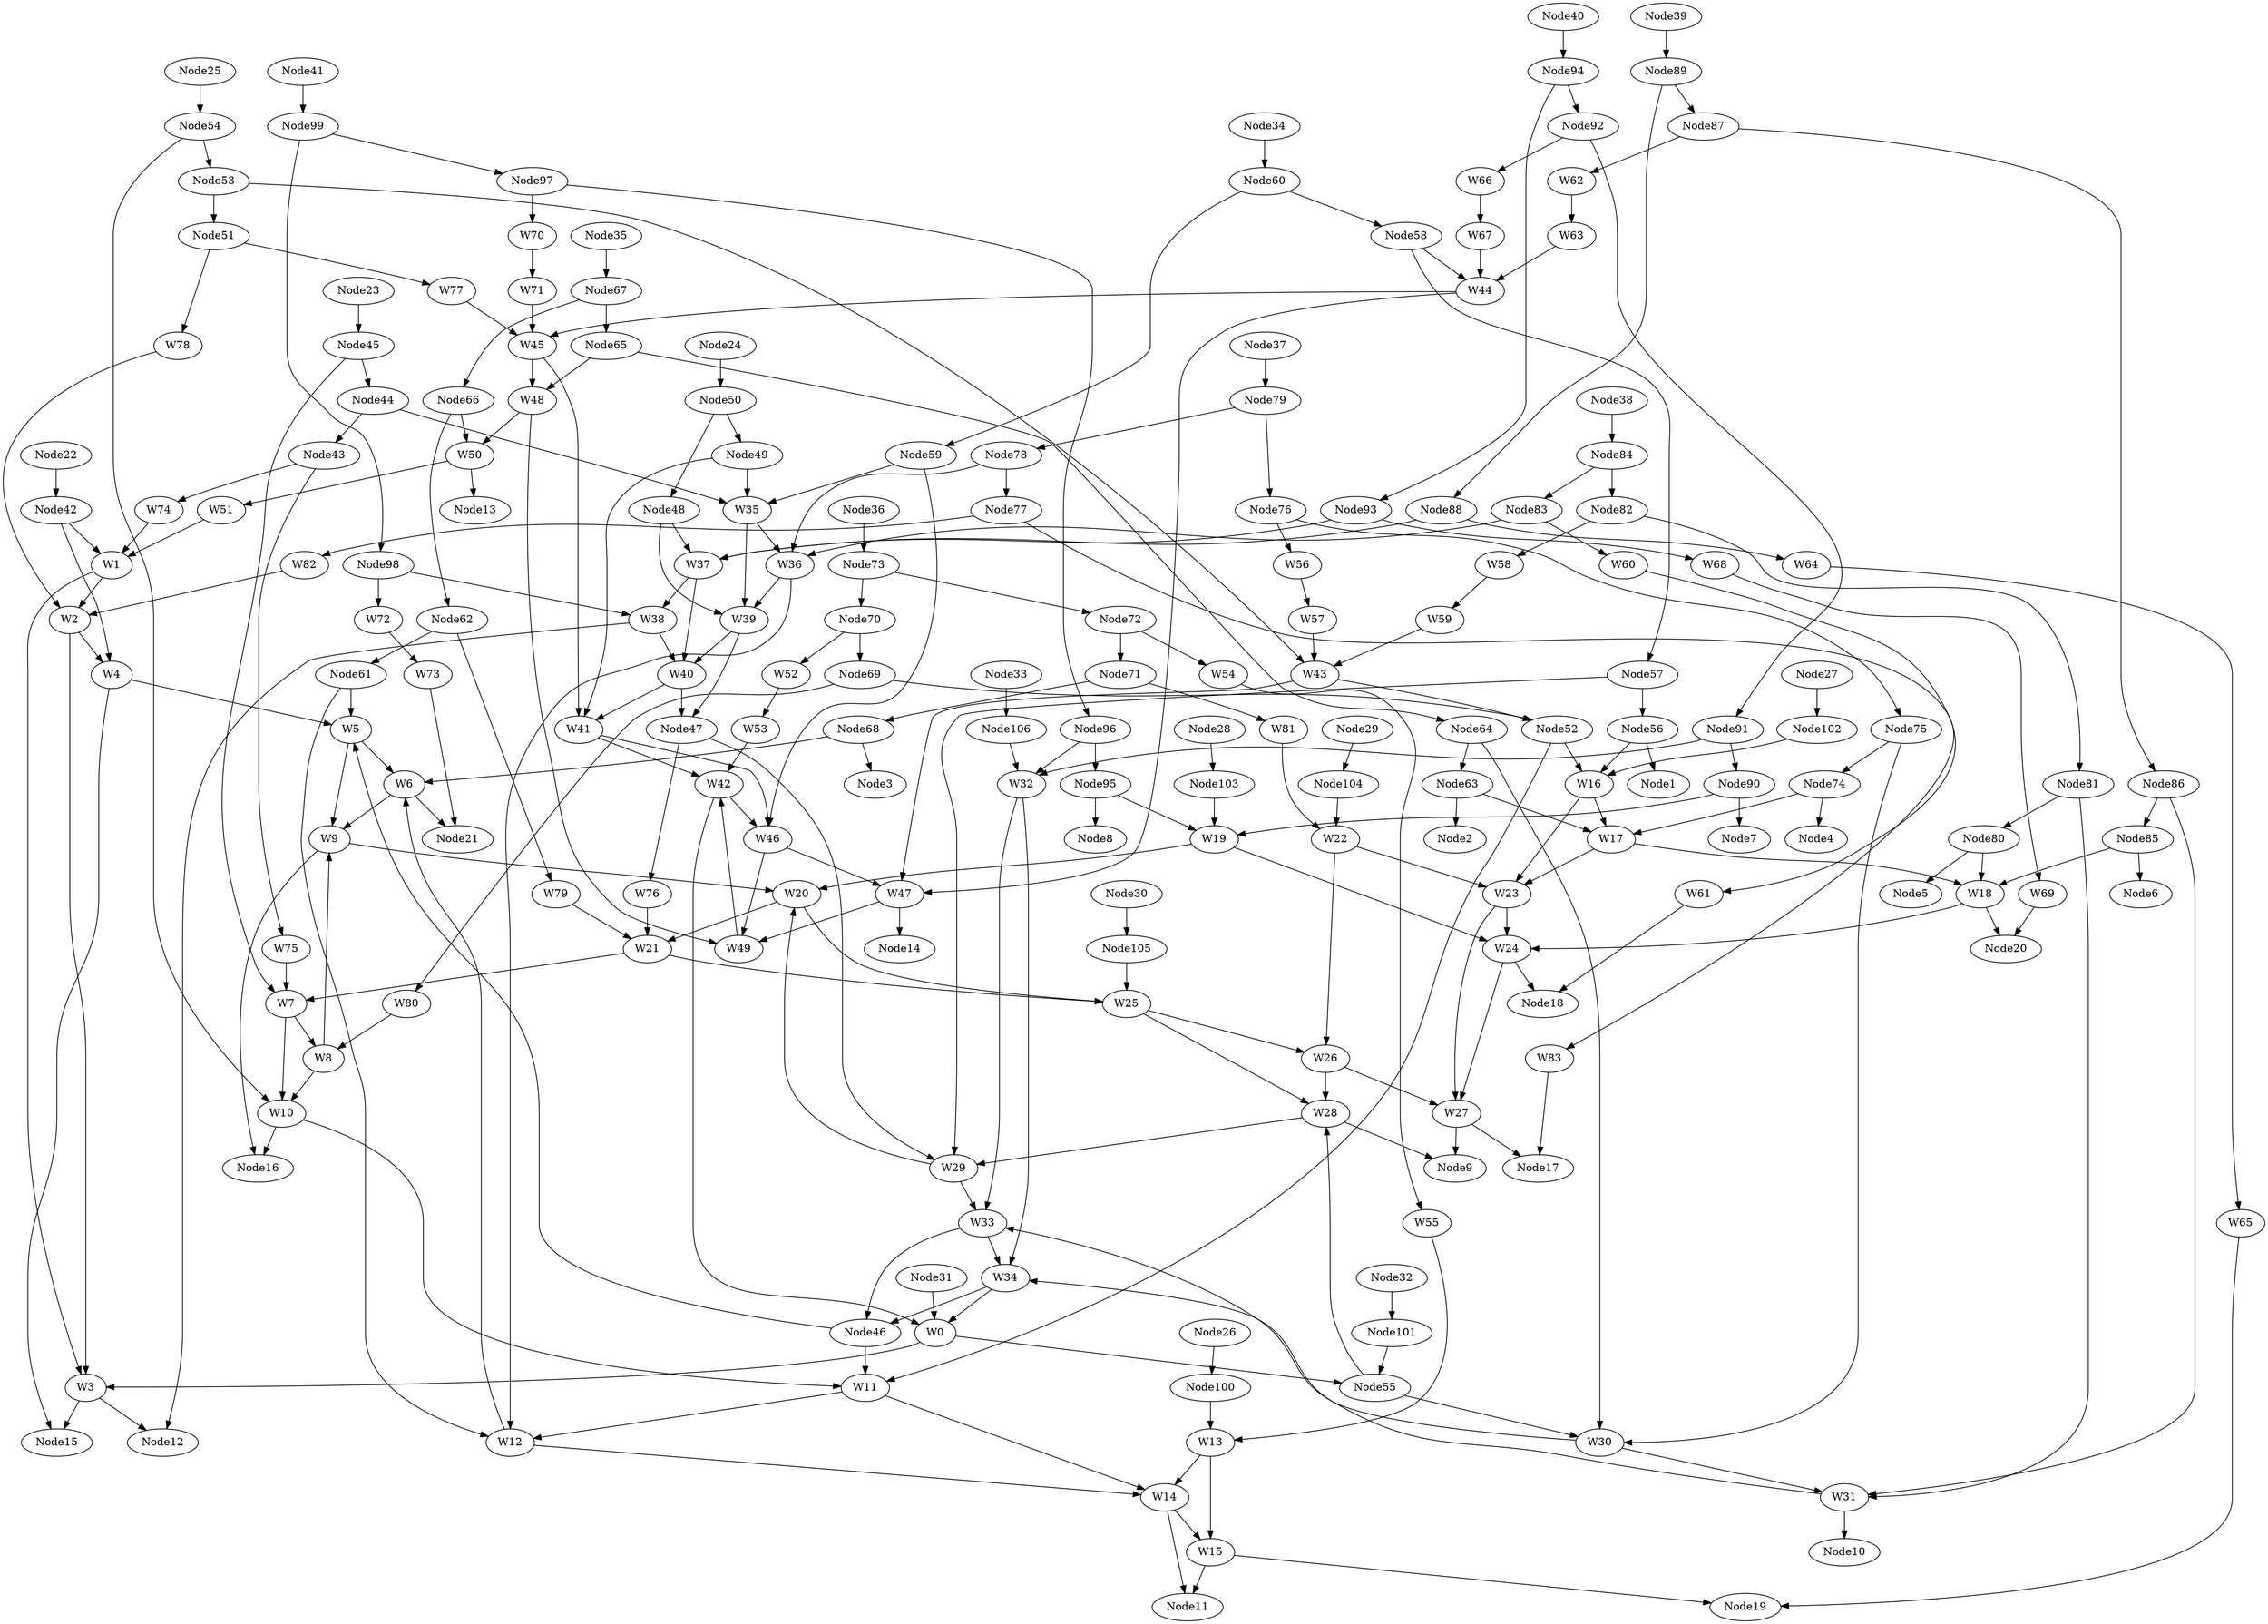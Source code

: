 strict digraph "network" {
Node22;
Node42;
Node23;
Node45;
Node24;
Node50;
Node25;
Node54;
Node26;
Node100;
Node27;
Node102;
Node28;
Node103;
Node29;
Node104;
Node30;
Node105;
Node31;
Node55;
Node32;
Node101;
Node33;
Node106;
Node34;
Node60;
Node35;
Node67;
Node36;
Node73;
Node37;
Node79;
Node38;
Node84;
Node39;
Node89;
Node40;
Node94;
Node41;
Node99;
Node12;
Node21;
Node43;
Node15;
Node16;
Node44;
Node11;
Node9;
Node46;
Node47;
Node48;
Node13;
Node49;
Node51;
Node52;
Node53;
Node10;
Node56;
Node1;
Node57;
Node58;
Node59;
Node14;
Node61;
Node62;
Node63;
Node2;
Node64;
Node65;
Node66;
Node68;
Node3;
Node69;
Node70;
Node71;
Node72;
Node74;
Node4;
Node75;
Node76;
Node77;
Node17;
Node78;
Node80;
Node5;
Node81;
Node82;
Node83;
Node18;
Node85;
Node6;
Node86;
Node87;
Node88;
Node19;
Node90;
Node7;
Node91;
Node92;
Node93;
Node20;
Node95;
Node8;
Node96;
Node97;
Node98;
W0;
W1;
W2;
W3;
W4;
W5;
W6;
W7;
W8;
W9;
W10;
W11;
W12;
W13;
W14;
W15;
W16;
W17;
W18;
W19;
W20;
W21;
W22;
W23;
W24;
W25;
W26;
W27;
W28;
W29;
W30;
W31;
W32;
W33;
W34;
W35;
W36;
W37;
W38;
W39;
W40;
W41;
W42;
W43;
W44;
W45;
W46;
W47;
W48;
W49;
W50;
W51;
W52;
W53;
W54;
W55;
W56;
W57;
W58;
W59;
W60;
W61;
W62;
W63;
W64;
W65;
W66;
W67;
W68;
W69;
W70;
W71;
W72;
W73;
W74;
W75;
W76;
W77;
W78;
W79;
W80;
W81;
W82;
W83;
Node22 -> Node42  [style=solid];
Node42 -> W1;
Node42 -> W4;
Node23 -> Node45  [style=solid];
Node45 -> Node44  [style=solid];
Node45 -> W7;
Node24 -> Node50  [style=solid];
Node50 -> Node48  [style=solid];
Node50 -> Node49  [style=solid];
Node25 -> Node54  [style=solid];
Node54 -> Node53  [style=solid];
Node54 -> W10;
Node26 -> Node100  [style=solid];
Node100 -> W13;
Node27 -> Node102  [style=solid];
Node102 -> W16;
Node28 -> Node103  [style=solid];
Node103 -> W19;
Node29 -> Node104  [style=solid];
Node104 -> W22;
Node30 -> Node105  [style=solid];
Node105 -> W25;
Node31 -> W0;
Node55 -> W28;
Node55 -> W30;
Node32 -> Node101  [style=solid];
Node101 -> Node55  [style=solid];
Node33 -> Node106  [style=solid];
Node106 -> W32;
Node34 -> Node60  [style=solid];
Node60 -> Node58  [style=solid];
Node60 -> Node59  [style=solid];
Node35 -> Node67  [style=solid];
Node67 -> Node65  [style=solid];
Node67 -> Node66  [style=solid];
Node36 -> Node73  [style=solid];
Node73 -> Node70  [style=solid];
Node73 -> Node72  [style=solid];
Node37 -> Node79  [style=solid];
Node79 -> Node76  [style=solid];
Node79 -> Node78  [style=solid];
Node38 -> Node84  [style=solid];
Node84 -> Node82  [style=solid];
Node84 -> Node83  [style=solid];
Node39 -> Node89  [style=solid];
Node89 -> Node87  [style=solid];
Node89 -> Node88  [style=solid];
Node40 -> Node94  [style=solid];
Node94 -> Node92  [style=solid];
Node94 -> Node93  [style=solid];
Node41 -> Node99  [style=solid];
Node99 -> Node97  [style=solid];
Node99 -> Node98  [style=solid];
Node43 -> W74;
Node43 -> W75;
Node44 -> Node43  [style=solid];
Node44 -> W35;
Node46 -> W5;
Node46 -> W11;
Node47 -> W76;
Node47 -> W29;
Node48 -> W37;
Node48 -> W39;
Node49 -> W41;
Node49 -> W35;
Node51 -> W77;
Node51 -> W78;
Node52 -> W11;
Node52 -> W16;
Node53 -> Node51  [style=solid];
Node53 -> W43;
Node56 -> Node1  [style=solid];
Node56 -> W16;
Node57 -> Node56  [style=solid];
Node57 -> W29;
Node58 -> Node57  [style=solid];
Node58 -> W44;
Node59 -> W46;
Node59 -> W35;
Node61 -> W5;
Node61 -> W12;
Node62 -> Node61  [style=solid];
Node62 -> W79;
Node63 -> Node2  [style=solid];
Node63 -> W17;
Node64 -> Node63  [style=solid];
Node64 -> W30;
Node65 -> Node64  [style=solid];
Node65 -> W48;
Node66 -> Node62  [style=solid];
Node66 -> W50;
Node68 -> Node3  [style=solid];
Node68 -> W6;
Node69 -> Node52  [style=solid];
Node69 -> W80;
Node70 -> Node69  [style=solid];
Node70 -> W52;
Node71 -> Node68  [style=solid];
Node71 -> W81;
Node72 -> Node71  [style=solid];
Node72 -> W54;
Node74 -> Node4  [style=solid];
Node74 -> W17;
Node75 -> Node74  [style=solid];
Node75 -> W30;
Node76 -> Node75  [style=solid];
Node76 -> W56;
Node77 -> W82;
Node77 -> W83;
Node78 -> Node77  [style=solid];
Node78 -> W36;
Node80 -> Node5  [style=solid];
Node80 -> W18;
Node81 -> Node80  [style=solid];
Node81 -> W31;
Node82 -> Node81  [style=solid];
Node82 -> W58;
Node83 -> W60;
Node83 -> W36;
Node85 -> Node6  [style=solid];
Node85 -> W18;
Node86 -> Node85  [style=solid];
Node86 -> W31;
Node87 -> Node86  [style=solid];
Node87 -> W62;
Node88 -> W64;
Node88 -> W37;
Node90 -> Node7  [style=solid];
Node90 -> W19;
Node91 -> Node90  [style=solid];
Node91 -> W32;
Node92 -> Node91  [style=solid];
Node92 -> W66;
Node93 -> W68;
Node93 -> W37;
Node95 -> Node8  [style=solid];
Node95 -> W19;
Node96 -> Node95  [style=solid];
Node96 -> W32;
Node97 -> Node96  [style=solid];
Node97 -> W70;
Node98 -> W72;
Node98 -> W38;
W0 -> Node55;
W0 -> W3;
W1 -> W2;
W1 -> W3;
W2 -> W3;
W2 -> W4;
W3 -> Node12;
W3 -> Node15;
W4 -> W5;
W4 -> Node15;
W5 -> W6;
W5 -> W9;
W6 -> Node21;
W6 -> W9;
W7 -> W8;
W7 -> W10;
W8 -> W9;
W8 -> W10;
W9 -> Node16;
W9 -> W20;
W10 -> W11;
W10 -> Node16;
W11 -> W12;
W11 -> W14;
W12 -> W6;
W12 -> W14;
W13 -> W14;
W13 -> W15;
W14 -> W15;
W14 -> Node11;
W15 -> Node19;
W15 -> Node11;
W16 -> W17;
W16 -> W23;
W17 -> W18;
W17 -> W23;
W18 -> Node20;
W18 -> W24;
W19 -> W20;
W19 -> W24;
W20 -> W21;
W20 -> W25;
W21 -> W7;
W21 -> W25;
W22 -> W23;
W22 -> W26;
W23 -> W24;
W23 -> W27;
W24 -> Node18;
W24 -> W27;
W25 -> W26;
W25 -> W28;
W26 -> W27;
W26 -> W28;
W27 -> Node17;
W27 -> Node9;
W28 -> W29;
W28 -> Node9;
W29 -> W20;
W29 -> W33;
W30 -> W31;
W30 -> W33;
W31 -> Node10;
W31 -> W34;
W32 -> W33;
W32 -> W34;
W33 -> W34;
W33 -> Node46;
W34 -> W0;
W34 -> Node46;
W35 -> W36;
W35 -> W39;
W36 -> W12;
W36 -> W39;
W37 -> W38;
W37 -> W40;
W38 -> Node12;
W38 -> W40;
W39 -> W40;
W39 -> Node47;
W40 -> Node47;
W40 -> W41;
W41 -> W42;
W41 -> W46;
W42 -> W0;
W42 -> W46;
W43 -> Node52;
W43 -> W47;
W44 -> W45;
W44 -> W47;
W45 -> W41;
W45 -> W48;
W46 -> W47;
W46 -> W49;
W47 -> Node14;
W47 -> W49;
W48 -> W49;
W48 -> W50;
W49 -> W42;
W50 -> W51;
W50 -> Node13;
W51 -> W1;
W52 -> W53;
W53 -> W42;
W54 -> W55;
W55 -> W13;
W56 -> W57;
W57 -> W43;
W58 -> W59;
W59 -> W43;
W60 -> W61;
W61 -> Node18;
W62 -> W63;
W63 -> W44;
W64 -> W65;
W65 -> Node19;
W66 -> W67;
W67 -> W44;
W68 -> W69;
W69 -> Node20;
W70 -> W71;
W71 -> W45;
W72 -> W73;
W73 -> Node21;
W74 -> W1;
W75 -> W7;
W76 -> W21;
W77 -> W45;
W78 -> W2;
W79 -> W21;
W80 -> W8;
W81 -> W22;
W82 -> W2;
W83 -> Node17;
}
